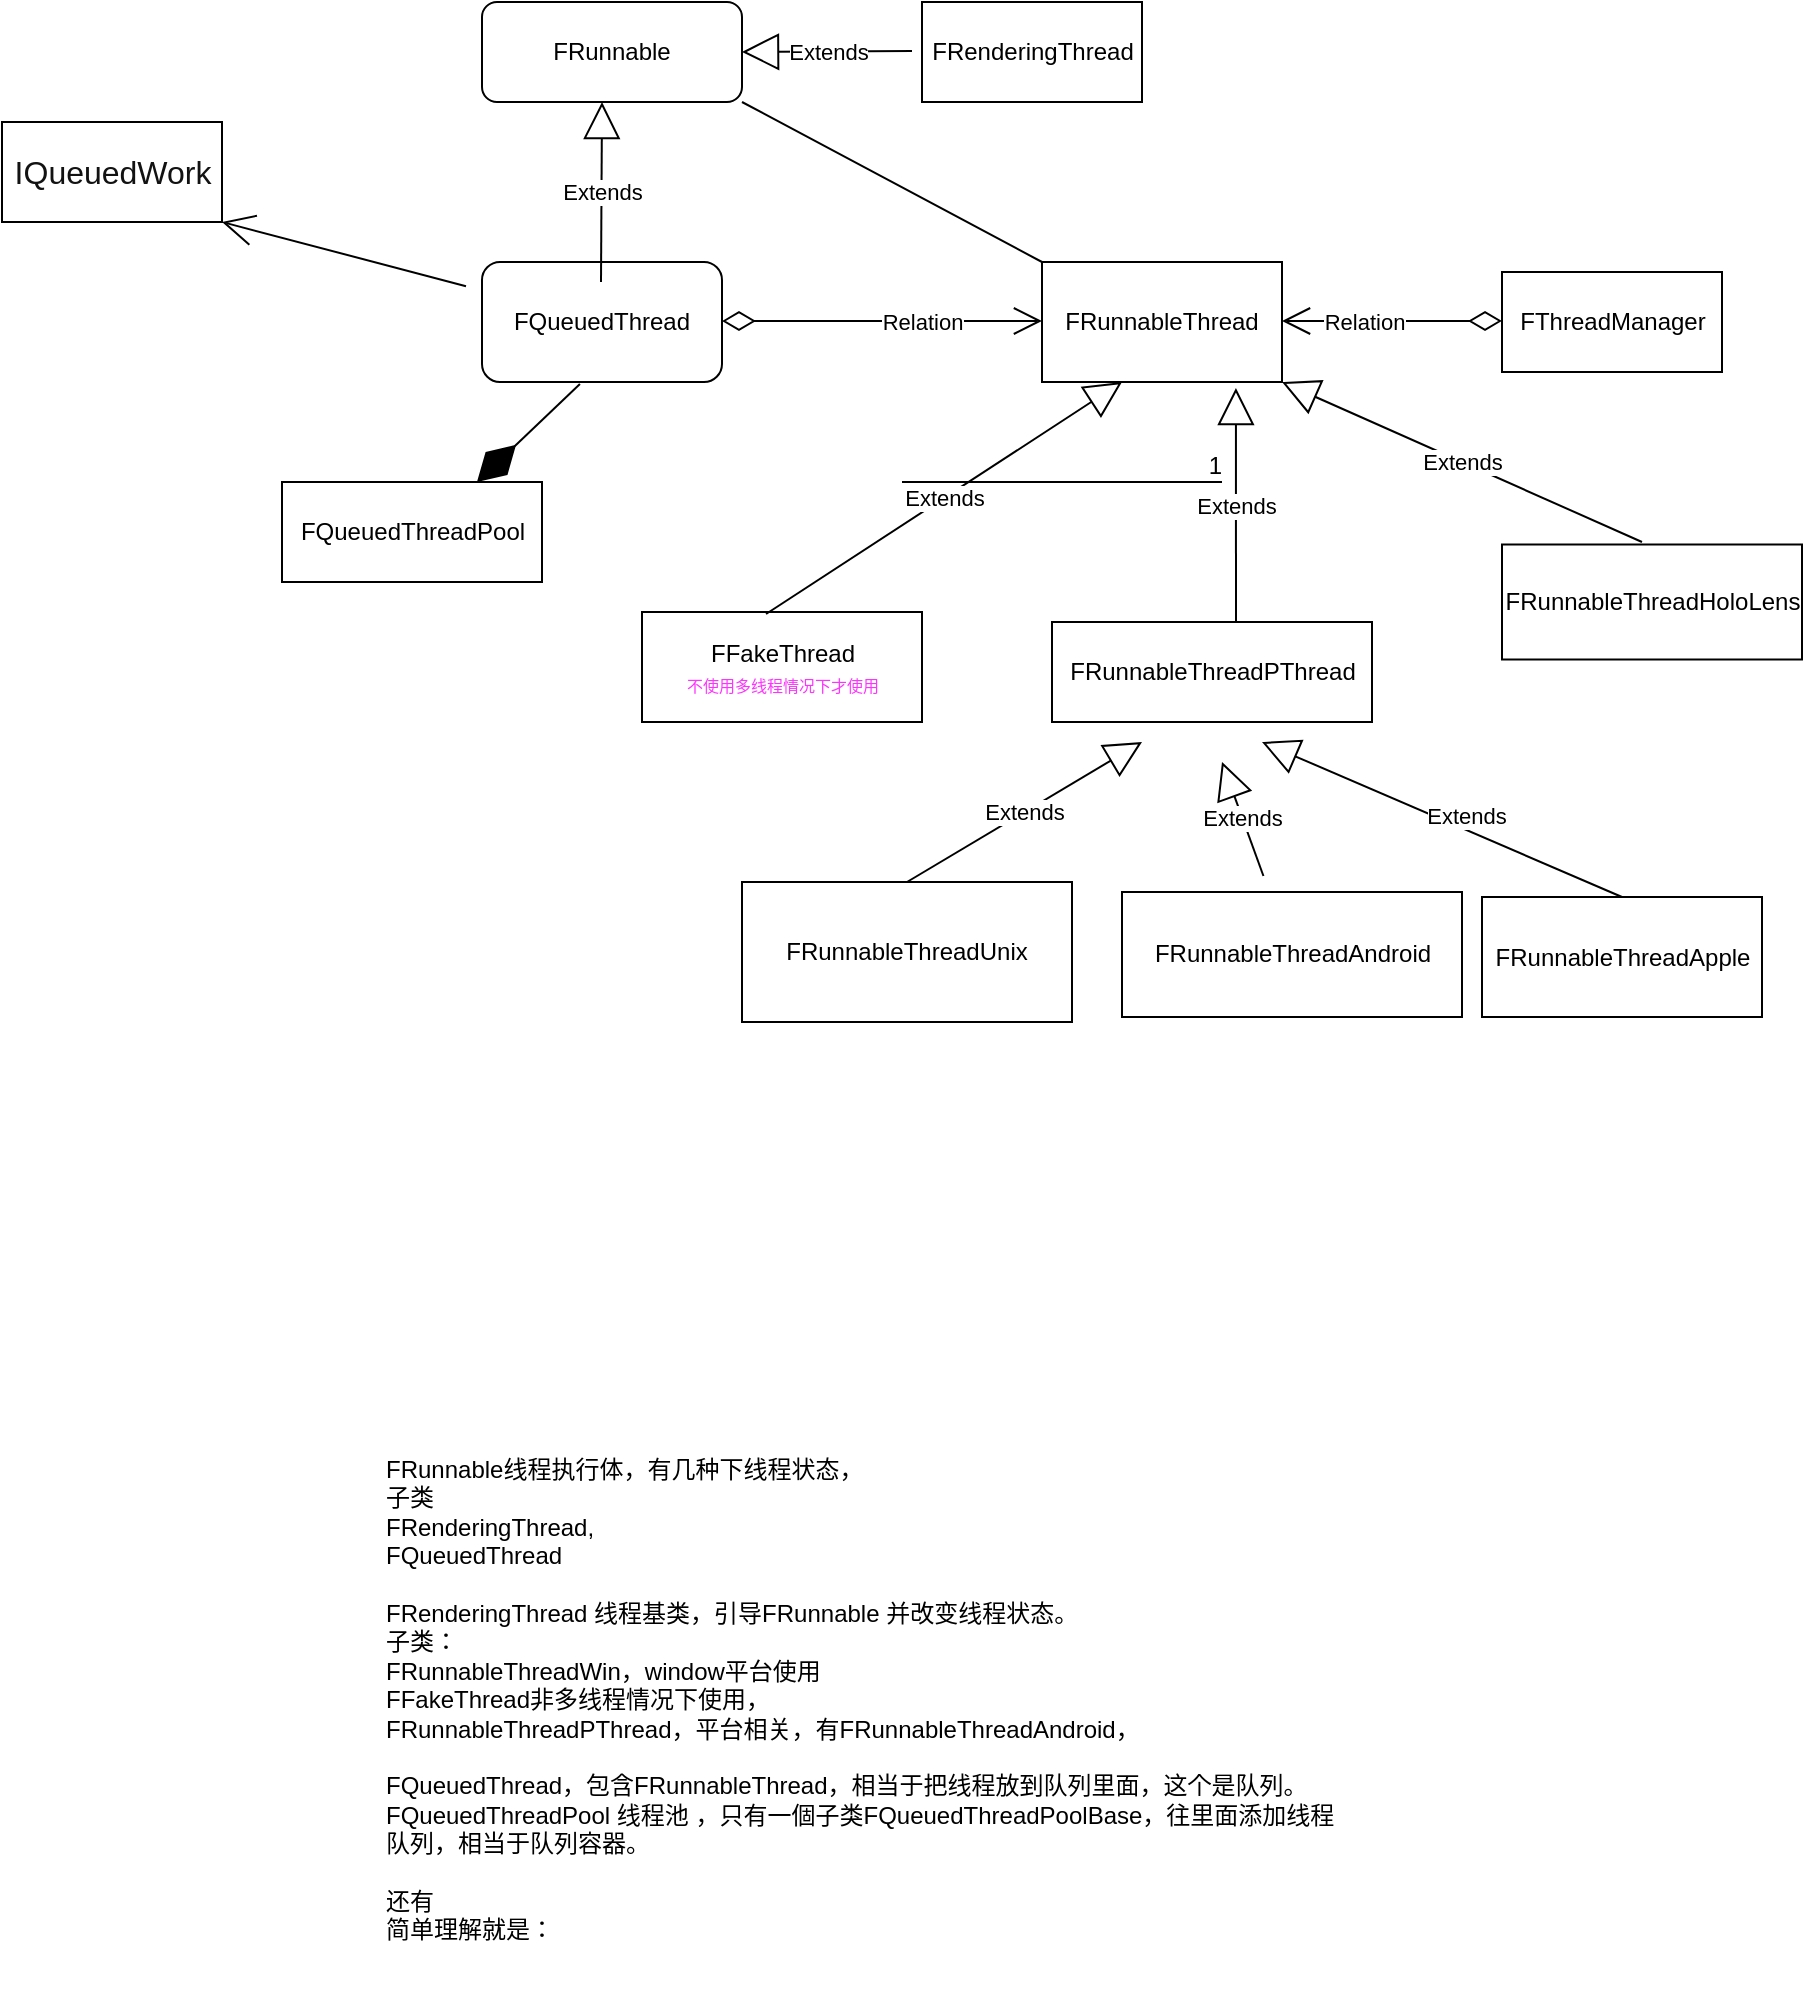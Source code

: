<mxfile version="15.3.4" type="github">
  <diagram id="5KZ0ZVmHSSi7vN0LWAgk" name="Page-1">
    <mxGraphModel dx="2272" dy="762" grid="1" gridSize="10" guides="1" tooltips="1" connect="1" arrows="1" fold="1" page="1" pageScale="1" pageWidth="850" pageHeight="1100" math="0" shadow="0">
      <root>
        <mxCell id="0" />
        <mxCell id="1" parent="0" />
        <mxCell id="Va2hPkyqXW4dqxcvswAF-1" value="FRunnable" style="rounded=1;whiteSpace=wrap;html=1;hachureGap=4;pointerEvents=0;" parent="1" vertex="1">
          <mxGeometry x="130" y="50" width="130" height="50" as="geometry" />
        </mxCell>
        <mxCell id="pEPiHS6GOgjcZePiM0A9-30" style="edgeStyle=none;curved=1;rounded=0;orthogonalLoop=1;jettySize=auto;html=1;entryX=1;entryY=1;entryDx=0;entryDy=0;endArrow=open;startSize=14;endSize=14;sourcePerimeterSpacing=8;targetPerimeterSpacing=8;" edge="1" parent="1" source="Va2hPkyqXW4dqxcvswAF-3" target="pEPiHS6GOgjcZePiM0A9-26">
          <mxGeometry relative="1" as="geometry" />
        </mxCell>
        <mxCell id="Va2hPkyqXW4dqxcvswAF-3" value="FQueuedThread" style="whiteSpace=wrap;html=1;rounded=1;hachureGap=4;" parent="1" vertex="1">
          <mxGeometry x="130" y="180" width="120" height="60" as="geometry" />
        </mxCell>
        <mxCell id="Va2hPkyqXW4dqxcvswAF-14" value="FRunnableThread" style="rounded=0;whiteSpace=wrap;html=1;hachureGap=4;pointerEvents=0;" parent="1" vertex="1">
          <mxGeometry x="410" y="180" width="120" height="60" as="geometry" />
        </mxCell>
        <mxCell id="Va2hPkyqXW4dqxcvswAF-22" value="Relation" style="endArrow=open;html=1;endSize=12;startArrow=diamondThin;startSize=14;startFill=0;edgeStyle=orthogonalEdgeStyle;sourcePerimeterSpacing=8;targetPerimeterSpacing=8;" parent="1" edge="1">
          <mxGeometry x="0.25" relative="1" as="geometry">
            <mxPoint x="250" y="209.5" as="sourcePoint" />
            <mxPoint x="410" y="209.5" as="targetPoint" />
            <mxPoint as="offset" />
          </mxGeometry>
        </mxCell>
        <mxCell id="Va2hPkyqXW4dqxcvswAF-25" value="Extends" style="endArrow=block;endSize=16;endFill=0;html=1;sourcePerimeterSpacing=8;targetPerimeterSpacing=8;" parent="1" edge="1">
          <mxGeometry width="160" relative="1" as="geometry">
            <mxPoint x="189.5" y="190" as="sourcePoint" />
            <mxPoint x="190" y="100" as="targetPoint" />
          </mxGeometry>
        </mxCell>
        <mxCell id="Va2hPkyqXW4dqxcvswAF-27" value="Extends" style="endArrow=block;endSize=16;endFill=0;html=1;sourcePerimeterSpacing=8;targetPerimeterSpacing=8;entryX=1;entryY=0.5;entryDx=0;entryDy=0;" parent="1" target="Va2hPkyqXW4dqxcvswAF-1" edge="1">
          <mxGeometry width="160" relative="1" as="geometry">
            <mxPoint x="345" y="74.5" as="sourcePoint" />
            <mxPoint x="505" y="74.5" as="targetPoint" />
          </mxGeometry>
        </mxCell>
        <mxCell id="Va2hPkyqXW4dqxcvswAF-28" value="FRenderingThread" style="html=1;hachureGap=4;pointerEvents=0;" parent="1" vertex="1">
          <mxGeometry x="350" y="50" width="110" height="50" as="geometry" />
        </mxCell>
        <mxCell id="Va2hPkyqXW4dqxcvswAF-29" value="FRunnable线程执行体，有几种下线程状态，&lt;br&gt;子类&lt;br&gt;FRenderingThread,&lt;br&gt;&lt;span style=&quot;text-align: center&quot;&gt;FQueuedThread&lt;/span&gt;&lt;br&gt;&lt;br&gt;&lt;span style=&quot;text-align: center&quot;&gt;FRenderingThread 线程基类，引导FRunnable 并改变线程状态。&lt;br&gt;子类：&lt;br&gt;FRunnableThreadWin，&lt;/span&gt;&lt;span style=&quot;text-align: center&quot;&gt;window平台使用&lt;/span&gt;&lt;span style=&quot;text-align: center&quot;&gt;&lt;br&gt;&lt;/span&gt;&lt;span style=&quot;text-align: center&quot;&gt;FFakeThread非多线程情况下使用，&lt;br&gt;&lt;/span&gt;&lt;span style=&quot;text-align: center&quot;&gt;FRunnableThreadPThread，平台相关，有&lt;/span&gt;&lt;span style=&quot;text-align: center&quot;&gt;FRunnableThreadAndroid&lt;/span&gt;&lt;span style=&quot;text-align: center&quot;&gt;，&lt;br&gt;&lt;br&gt;&lt;/span&gt;&lt;span style=&quot;text-align: center&quot;&gt;FQueuedThread，包含FRunnableThread，相当于把线程放到队列里面，这个是队列。&lt;/span&gt;&lt;span style=&quot;text-align: center&quot;&gt;&lt;br&gt;&lt;/span&gt;&lt;span style=&quot;text-align: center&quot;&gt;FQueuedThreadPool 线程池 ，只有一個子类FQueuedThreadPoolBase，往里面添加线程队列，相当于队列容器。&lt;br&gt;&lt;br&gt;还有&lt;br&gt;简单理解就是：&amp;nbsp;&lt;br&gt;&amp;nbsp;&lt;br&gt;&lt;/span&gt;&lt;span style=&quot;color: rgba(0 , 0 , 0 , 0) ; font-family: monospace ; font-size: 0px&quot;&gt;%3CmxGraphModel%3E%3Croot%3E%3CmxCell%20id%3D%220%22%2F%3E%3CmxCell%20id%3D%221%22%20parent%3D%220%22%2F%3E%3CmxCell%20id%3D%222%22%20value%3D%221%22%20style%3D%22endArrow%3Dopen%3Bhtml%3D1%3BendSize%3D12%3BstartArrow%3DdiamondThin%3BstartSize%3D14%3BstartFill%3D1%3BedgeStyle%3DorthogonalEdgeStyle%3Balign%3Dleft%3BverticalAlign%3Dbottom%3BsourcePerimeterSpacing%3D8%3BtargetPerimeterSpacing%3D8%3B%22%20edge%3D%221%22%20parent%3D%221%22%3E%3CmxGeometry%20x%3D%22-1%22%20y%3D%223%22%20relative%3D%221%22%20as%3D%22geometry%22%3E%3CmxPoint%20x%3D%2280%22%20y%3D%22290%22%20as%3D%22sourcePoint%22%2F%3E%3CmxPoint%20x%3D%22240%22%20y%3D%22290%22%20as%3D%22targetPoint%22%2F%3E%3C%2FmxGeometry%3E%3C%2FmxCell%3E%3C%2Froot%3E%3C%2FmxGraphModel%3E&lt;/span&gt;&lt;span style=&quot;text-align: center&quot;&gt;&lt;br&gt;&lt;/span&gt;" style="text;html=1;strokeColor=none;fillColor=none;align=left;verticalAlign=top;whiteSpace=wrap;rounded=0;hachureGap=4;pointerEvents=0;horizontal=1;" parent="1" vertex="1">
          <mxGeometry x="80" y="770" width="480" height="250" as="geometry" />
        </mxCell>
        <mxCell id="Va2hPkyqXW4dqxcvswAF-31" value="" style="endArrow=none;html=1;startSize=14;endSize=14;sourcePerimeterSpacing=8;targetPerimeterSpacing=8;exitX=0;exitY=0;exitDx=0;exitDy=0;" parent="1" source="Va2hPkyqXW4dqxcvswAF-14" edge="1">
          <mxGeometry width="50" height="50" relative="1" as="geometry">
            <mxPoint x="330" y="170" as="sourcePoint" />
            <mxPoint x="260" y="100" as="targetPoint" />
          </mxGeometry>
        </mxCell>
        <mxCell id="pEPiHS6GOgjcZePiM0A9-2" value="FThreadManager" style="html=1;hachureGap=4;pointerEvents=0;align=center;verticalAlign=middle;" vertex="1" parent="1">
          <mxGeometry x="640" y="185" width="110" height="50" as="geometry" />
        </mxCell>
        <mxCell id="pEPiHS6GOgjcZePiM0A9-3" value="&lt;span&gt;FRunnableThreadUnix&lt;/span&gt;" style="whiteSpace=wrap;html=1;rounded=0;hachureGap=4;" vertex="1" parent="1">
          <mxGeometry x="260" y="490" width="165" height="70" as="geometry" />
        </mxCell>
        <mxCell id="pEPiHS6GOgjcZePiM0A9-6" value="Extends" style="endArrow=block;endSize=16;endFill=0;html=1;sourcePerimeterSpacing=8;targetPerimeterSpacing=8;entryX=0.5;entryY=1;entryDx=0;entryDy=0;exitX=0.5;exitY=0;exitDx=0;exitDy=0;" edge="1" parent="1" source="pEPiHS6GOgjcZePiM0A9-3">
          <mxGeometry width="160" relative="1" as="geometry">
            <mxPoint x="330" y="470" as="sourcePoint" />
            <mxPoint x="460" y="420" as="targetPoint" />
          </mxGeometry>
        </mxCell>
        <mxCell id="pEPiHS6GOgjcZePiM0A9-7" value="FFakeThread&lt;br&gt;&lt;font style=&quot;font-size: 8px&quot; color=&quot;#ff33ff&quot;&gt;不使用多线程情况下才使用&lt;/font&gt;" style="html=1;hachureGap=4;pointerEvents=0;align=center;verticalAlign=middle;" vertex="1" parent="1">
          <mxGeometry x="210" y="355" width="140" height="55" as="geometry" />
        </mxCell>
        <mxCell id="pEPiHS6GOgjcZePiM0A9-8" value="Extends" style="endArrow=block;endSize=16;endFill=0;html=1;sourcePerimeterSpacing=8;targetPerimeterSpacing=8;exitX=0.443;exitY=0.018;exitDx=0;exitDy=0;entryX=0;entryY=1;entryDx=0;entryDy=0;exitPerimeter=0;" edge="1" parent="1" source="pEPiHS6GOgjcZePiM0A9-7">
          <mxGeometry width="160" relative="1" as="geometry">
            <mxPoint x="370" y="322.5" as="sourcePoint" />
            <mxPoint x="450" y="240" as="targetPoint" />
          </mxGeometry>
        </mxCell>
        <mxCell id="pEPiHS6GOgjcZePiM0A9-9" value="FRunnableThreadAndroid" style="html=1;hachureGap=4;pointerEvents=0;align=center;verticalAlign=middle;" vertex="1" parent="1">
          <mxGeometry x="450" y="495" width="170" height="62.5" as="geometry" />
        </mxCell>
        <mxCell id="pEPiHS6GOgjcZePiM0A9-10" value="Extends" style="endArrow=block;endSize=16;endFill=0;html=1;sourcePerimeterSpacing=8;targetPerimeterSpacing=8;" edge="1" parent="1" source="pEPiHS6GOgjcZePiM0A9-9">
          <mxGeometry width="160" relative="1" as="geometry">
            <mxPoint x="640" y="503" as="sourcePoint" />
            <mxPoint x="500" y="430" as="targetPoint" />
          </mxGeometry>
        </mxCell>
        <mxCell id="pEPiHS6GOgjcZePiM0A9-11" value="FRunnableThreadApple" style="html=1;hachureGap=4;pointerEvents=0;align=center;verticalAlign=middle;" vertex="1" parent="1">
          <mxGeometry x="630" y="497.5" width="140" height="60" as="geometry" />
        </mxCell>
        <mxCell id="pEPiHS6GOgjcZePiM0A9-12" value="Extends" style="endArrow=block;endSize=16;endFill=0;html=1;sourcePerimeterSpacing=8;targetPerimeterSpacing=8;exitX=0.5;exitY=0;exitDx=0;exitDy=0;entryX=1;entryY=1;entryDx=0;entryDy=0;" edge="1" parent="1" source="pEPiHS6GOgjcZePiM0A9-11">
          <mxGeometry x="-0.109" y="-6" width="160" relative="1" as="geometry">
            <mxPoint x="790" y="570" as="sourcePoint" />
            <mxPoint x="520" y="420" as="targetPoint" />
            <mxPoint as="offset" />
          </mxGeometry>
        </mxCell>
        <mxCell id="pEPiHS6GOgjcZePiM0A9-15" value="FRunnableThreadPThread" style="html=1;hachureGap=4;pointerEvents=0;align=center;verticalAlign=middle;" vertex="1" parent="1">
          <mxGeometry x="415" y="360" width="160" height="50" as="geometry" />
        </mxCell>
        <mxCell id="pEPiHS6GOgjcZePiM0A9-16" value="Extends" style="endArrow=block;endSize=16;endFill=0;html=1;sourcePerimeterSpacing=8;targetPerimeterSpacing=8;entryX=0.808;entryY=1.05;entryDx=0;entryDy=0;entryPerimeter=0;exitX=0.575;exitY=0;exitDx=0;exitDy=0;exitPerimeter=0;" edge="1" parent="1" source="pEPiHS6GOgjcZePiM0A9-15" target="Va2hPkyqXW4dqxcvswAF-14">
          <mxGeometry width="160" relative="1" as="geometry">
            <mxPoint x="520" y="360" as="sourcePoint" />
            <mxPoint x="680" y="360" as="targetPoint" />
          </mxGeometry>
        </mxCell>
        <mxCell id="pEPiHS6GOgjcZePiM0A9-17" value="FRunnableThreadHoloLens" style="html=1;hachureGap=4;pointerEvents=0;align=center;verticalAlign=middle;" vertex="1" parent="1">
          <mxGeometry x="640" y="321.25" width="150" height="57.5" as="geometry" />
        </mxCell>
        <mxCell id="pEPiHS6GOgjcZePiM0A9-18" value="Extends" style="endArrow=block;endSize=16;endFill=0;html=1;sourcePerimeterSpacing=8;targetPerimeterSpacing=8;entryX=1;entryY=1;entryDx=0;entryDy=0;" edge="1" parent="1" target="Va2hPkyqXW4dqxcvswAF-14">
          <mxGeometry width="160" relative="1" as="geometry">
            <mxPoint x="710" y="320" as="sourcePoint" />
            <mxPoint x="845" y="310" as="targetPoint" />
          </mxGeometry>
        </mxCell>
        <mxCell id="pEPiHS6GOgjcZePiM0A9-19" value="Relation" style="endArrow=open;html=1;endSize=12;startArrow=diamondThin;startSize=14;startFill=0;edgeStyle=orthogonalEdgeStyle;sourcePerimeterSpacing=8;targetPerimeterSpacing=8;" edge="1" parent="1">
          <mxGeometry x="0.25" relative="1" as="geometry">
            <mxPoint x="640" y="209.5" as="sourcePoint" />
            <mxPoint x="530" y="209.5" as="targetPoint" />
            <mxPoint as="offset" />
          </mxGeometry>
        </mxCell>
        <mxCell id="pEPiHS6GOgjcZePiM0A9-21" value="&lt;span&gt;FQueuedThreadPool&lt;/span&gt;" style="html=1;hachureGap=4;pointerEvents=0;align=center;verticalAlign=middle;" vertex="1" parent="1">
          <mxGeometry x="30" y="290" width="130" height="50" as="geometry" />
        </mxCell>
        <mxCell id="pEPiHS6GOgjcZePiM0A9-25" value="" style="endArrow=diamondThin;endFill=1;endSize=24;html=1;sourcePerimeterSpacing=8;targetPerimeterSpacing=8;exitX=0.408;exitY=1.017;exitDx=0;exitDy=0;exitPerimeter=0;entryX=0.75;entryY=0;entryDx=0;entryDy=0;" edge="1" parent="1" source="Va2hPkyqXW4dqxcvswAF-3" target="pEPiHS6GOgjcZePiM0A9-21">
          <mxGeometry width="160" relative="1" as="geometry">
            <mxPoint x="340" y="390" as="sourcePoint" />
            <mxPoint x="160" y="300" as="targetPoint" />
          </mxGeometry>
        </mxCell>
        <mxCell id="pEPiHS6GOgjcZePiM0A9-26" value="&lt;span style=&quot;color: rgb(18 , 18 , 18) ; font-family: , &amp;#34;blinkmacsystemfont&amp;#34; , &amp;#34;helvetica neue&amp;#34; , &amp;#34;pingfang sc&amp;#34; , &amp;#34;microsoft yahei&amp;#34; , &amp;#34;source han sans sc&amp;#34; , &amp;#34;noto sans cjk sc&amp;#34; , &amp;#34;wenquanyi micro hei&amp;#34; , sans-serif ; font-size: medium ; background-color: rgb(255 , 255 , 255)&quot;&gt;IQueuedWork&lt;/span&gt;" style="html=1;hachureGap=4;pointerEvents=0;align=center;verticalAlign=middle;" vertex="1" parent="1">
          <mxGeometry x="-110" y="110" width="110" height="50" as="geometry" />
        </mxCell>
        <mxCell id="pEPiHS6GOgjcZePiM0A9-27" value="" style="endArrow=none;html=1;rounded=0;startSize=14;endSize=14;sourcePerimeterSpacing=8;targetPerimeterSpacing=8;" edge="1" parent="1">
          <mxGeometry relative="1" as="geometry">
            <mxPoint x="340" y="290" as="sourcePoint" />
            <mxPoint x="500" y="290" as="targetPoint" />
          </mxGeometry>
        </mxCell>
        <mxCell id="pEPiHS6GOgjcZePiM0A9-28" value="1" style="resizable=0;html=1;align=right;verticalAlign=bottom;" connectable="0" vertex="1" parent="pEPiHS6GOgjcZePiM0A9-27">
          <mxGeometry x="1" relative="1" as="geometry" />
        </mxCell>
      </root>
    </mxGraphModel>
  </diagram>
</mxfile>
